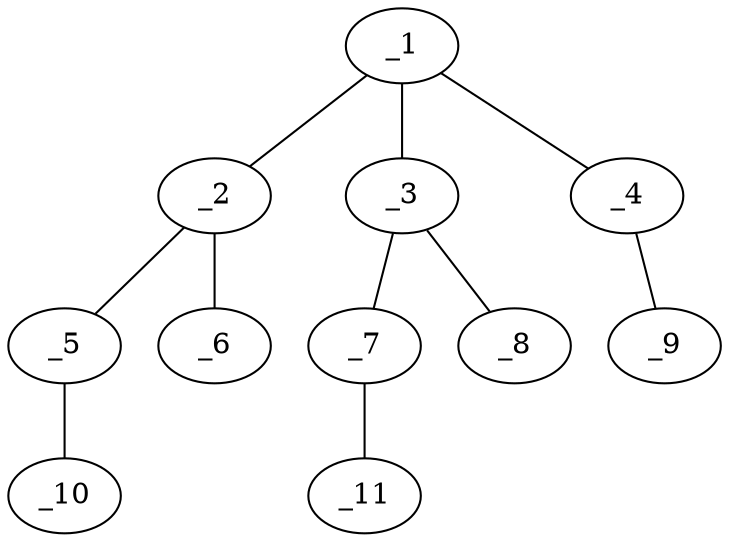 graph molid118613 {
	_1	 [charge=0,
		chem=1,
		symbol="C  ",
		x="4.5981",
		y=0];
	_2	 [charge=0,
		chem=1,
		symbol="C  ",
		x="5.4641",
		y="0.5"];
	_1 -- _2	 [valence=1];
	_3	 [charge=0,
		chem=1,
		symbol="C  ",
		x="3.7321",
		y="0.5"];
	_1 -- _3	 [valence=1];
	_4	 [charge=0,
		chem=4,
		symbol="N  ",
		x="4.5981",
		y="-1"];
	_1 -- _4	 [valence=1];
	_5	 [charge=0,
		chem=2,
		symbol="O  ",
		x="6.3301",
		y=0];
	_2 -- _5	 [valence=1];
	_6	 [charge=0,
		chem=2,
		symbol="O  ",
		x="5.4641",
		y="1.5"];
	_2 -- _6	 [valence=2];
	_7	 [charge=0,
		chem=2,
		symbol="O  ",
		x="2.866",
		y=0];
	_3 -- _7	 [valence=1];
	_8	 [charge=0,
		chem=2,
		symbol="O  ",
		x="3.7321",
		y="1.5"];
	_3 -- _8	 [valence=2];
	_9	 [charge=0,
		chem=2,
		symbol="O  ",
		x="3.7321",
		y="-1.5"];
	_4 -- _9	 [valence=2];
	_10	 [charge=0,
		chem=1,
		symbol="C  ",
		x="7.1962",
		y="0.5"];
	_5 -- _10	 [valence=1];
	_11	 [charge=0,
		chem=1,
		symbol="C  ",
		x=2,
		y="0.5"];
	_7 -- _11	 [valence=1];
}

